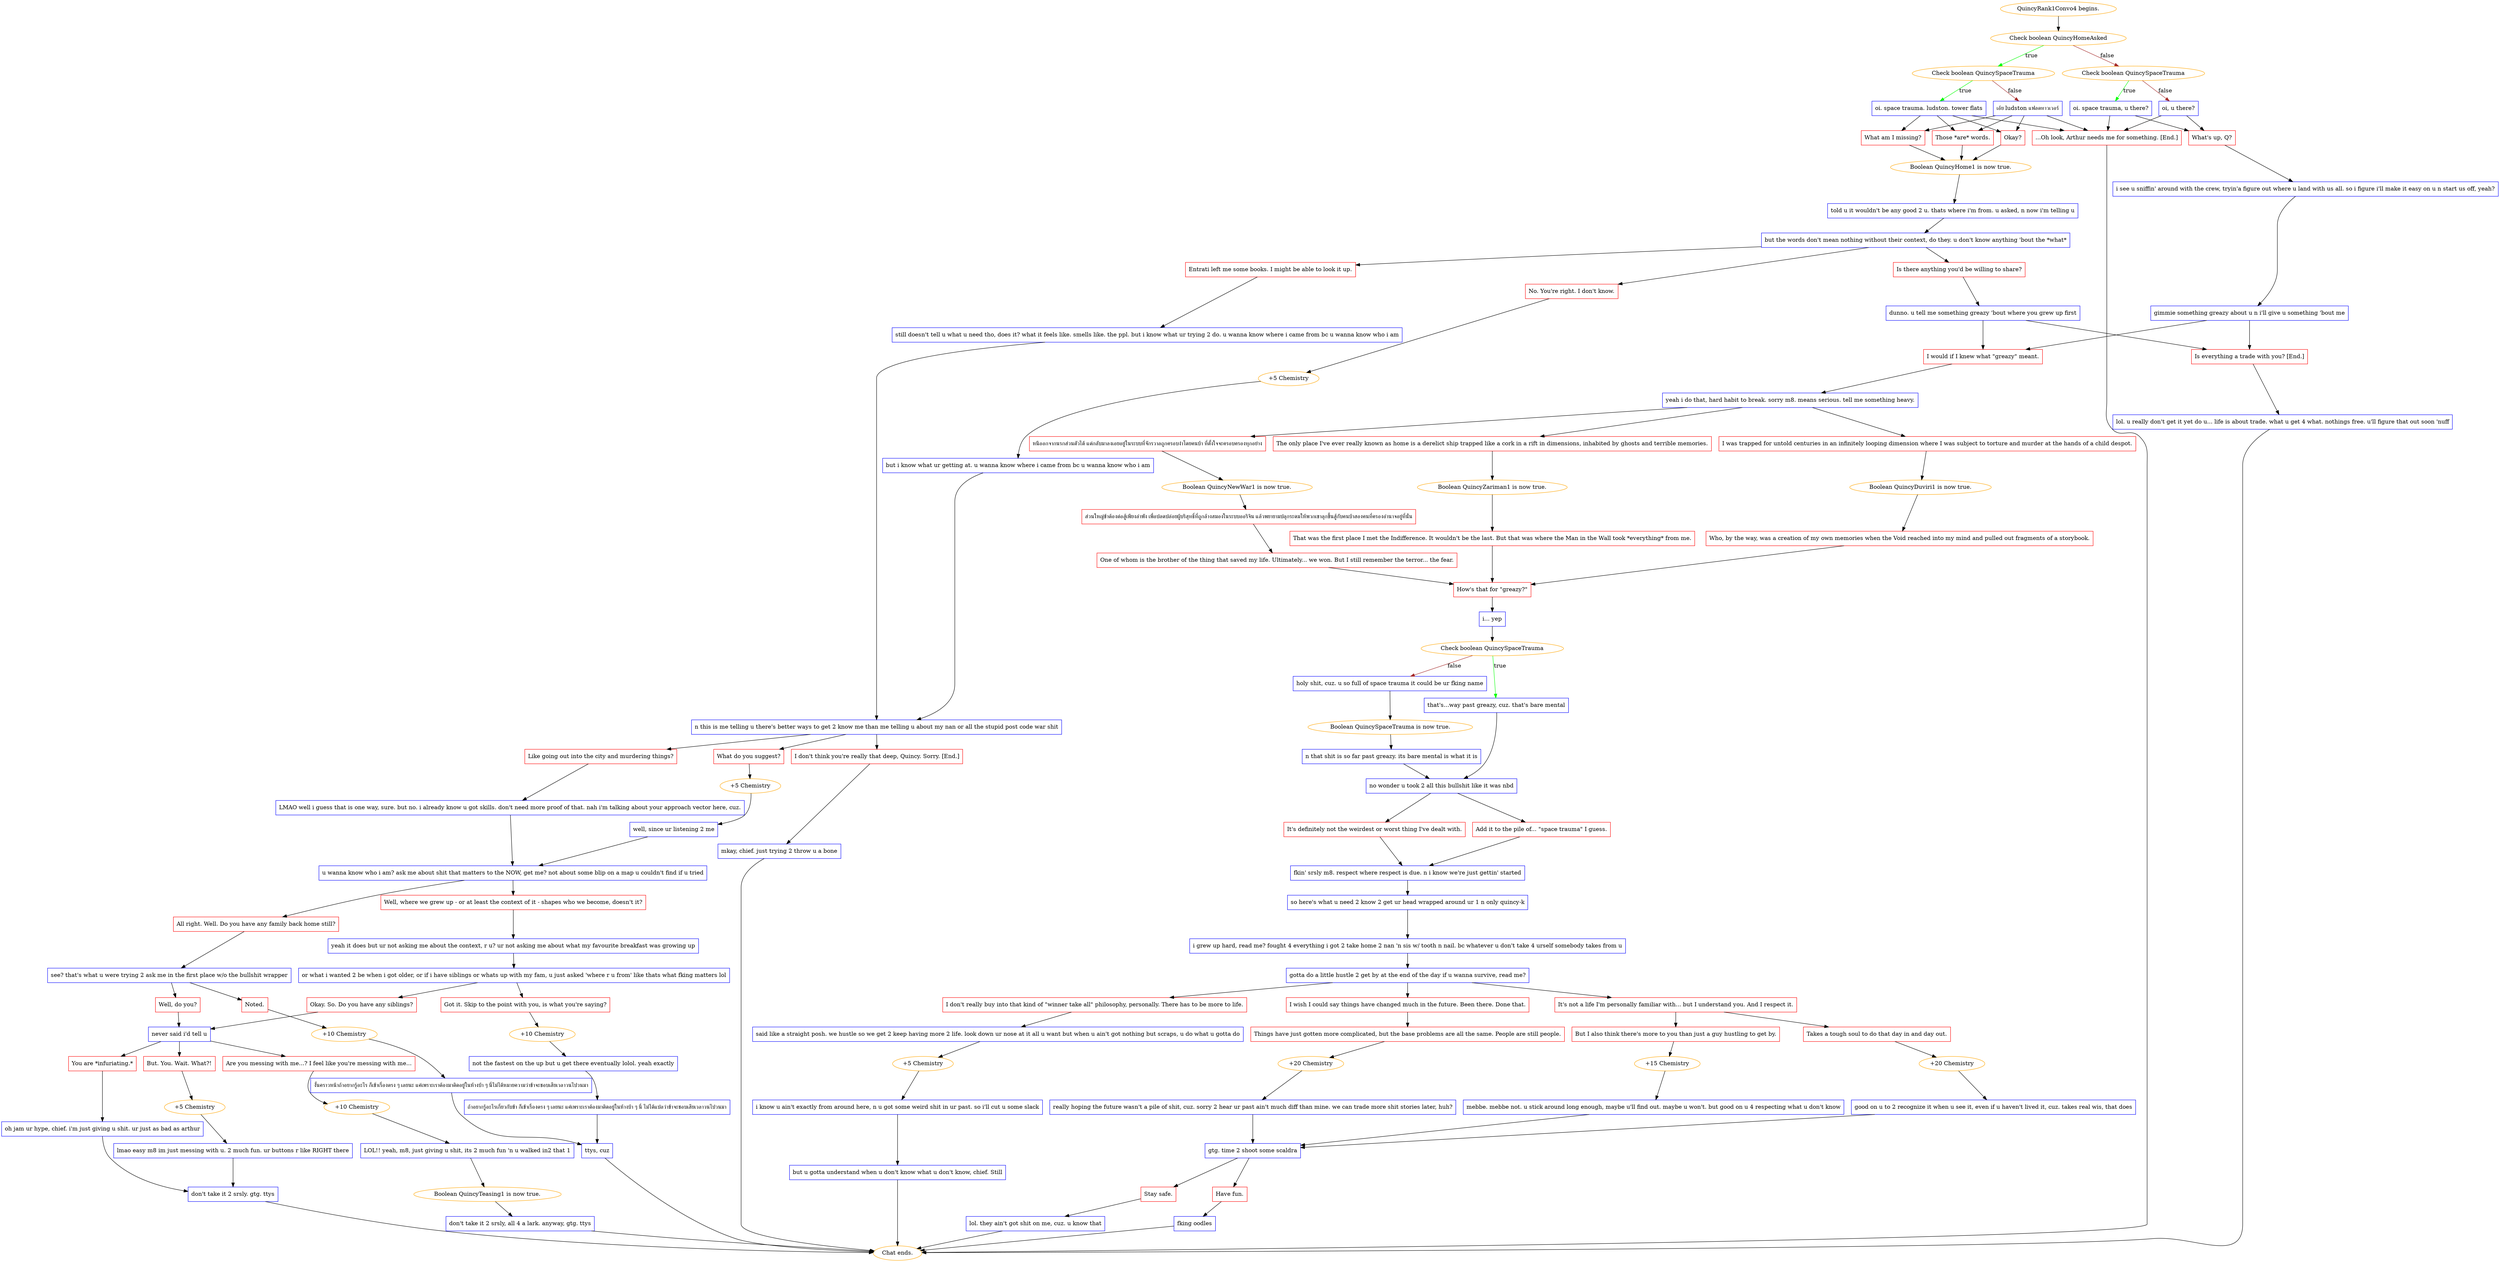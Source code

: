 digraph {
	"QuincyRank1Convo4 begins." [color=orange];
		"QuincyRank1Convo4 begins." -> j2158470131;
	j2158470131 [label="Check boolean QuincyHomeAsked",color=orange];
		j2158470131 -> j971829785 [label=true,color=green];
		j2158470131 -> j1123665772 [label=false,color=brown];
	j971829785 [label="Check boolean QuincySpaceTrauma",color=orange];
		j971829785 -> j237309772 [label=true,color=green];
		j971829785 -> j2424662950 [label=false,color=brown];
	j1123665772 [label="Check boolean QuincySpaceTrauma",color=orange];
		j1123665772 -> j1731798649 [label=true,color=green];
		j1123665772 -> j663926365 [label=false,color=brown];
	j237309772 [label="oi. space trauma. ludston. tower flats",shape=box,color=blue];
		j237309772 -> j1686740044;
		j237309772 -> j3226731857;
		j237309772 -> j1765849429;
		j237309772 -> j3220454255;
	j2424662950 [label="เอ้ย ludston แฟลตทาวเวอร์",shape=box,color=blue];
		j2424662950 -> j1686740044;
		j2424662950 -> j3226731857;
		j2424662950 -> j1765849429;
		j2424662950 -> j3220454255;
	j1731798649 [label="oi. space trauma, u there?",shape=box,color=blue];
		j1731798649 -> j1967715974;
		j1731798649 -> j3220454255;
	j663926365 [label="oi, u there?",shape=box,color=blue];
		j663926365 -> j1967715974;
		j663926365 -> j3220454255;
	j1686740044 [label="Okay?",shape=box,color=red];
		j1686740044 -> j325480202;
	j3226731857 [label="Those *are* words.",shape=box,color=red];
		j3226731857 -> j325480202;
	j1765849429 [label="What am I missing?",shape=box,color=red];
		j1765849429 -> j325480202;
	j3220454255 [label="...Oh look, Arthur needs me for something. [End.]",shape=box,color=red];
		j3220454255 -> "Chat ends.";
	j1967715974 [label="What's up, Q?",shape=box,color=red];
		j1967715974 -> j3172339012;
	j325480202 [label="Boolean QuincyHome1 is now true.",color=orange];
		j325480202 -> j3216566688;
	"Chat ends." [color=orange];
	j3172339012 [label="i see u sniffin' around with the crew, tryin'a figure out where u land with us all. so i figure i'll make it easy on u n start us off, yeah?",shape=box,color=blue];
		j3172339012 -> j2696931931;
	j3216566688 [label="told u it wouldn't be any good 2 u. thats where i'm from. u asked, n now i'm telling u",shape=box,color=blue];
		j3216566688 -> j2943162333;
	j2696931931 [label="gimmie something greazy about u n i'll give u something 'bout me",shape=box,color=blue];
		j2696931931 -> j91777077;
		j2696931931 -> j425636400;
	j2943162333 [label="but the words don't mean nothing without their context, do they. u don't know anything 'bout the *what*",shape=box,color=blue];
		j2943162333 -> j2111506343;
		j2943162333 -> j2633012472;
		j2943162333 -> j3624668475;
	j91777077 [label="I would if I knew what \"greazy\" meant.",shape=box,color=red];
		j91777077 -> j1280488067;
	j425636400 [label="Is everything a trade with you? [End.]",shape=box,color=red];
		j425636400 -> j779326962;
	j2111506343 [label="Entrati left me some books. I might be able to look it up.",shape=box,color=red];
		j2111506343 -> j3038827755;
	j2633012472 [label="No. You're right. I don't know.",shape=box,color=red];
		j2633012472 -> j1460695987;
	j3624668475 [label="Is there anything you'd be willing to share?",shape=box,color=red];
		j3624668475 -> j2100919195;
	j1280488067 [label="yeah i do that, hard habit to break. sorry m8. means serious. tell me something heavy.",shape=box,color=blue];
		j1280488067 -> j523163697;
		j1280488067 -> j1972117098;
		j1280488067 -> j3508435667;
	j779326962 [label="lol. u really don't get it yet do u... life is about trade. what u get 4 what. nothings free. u'll figure that out soon 'nuff",shape=box,color=blue];
		j779326962 -> "Chat ends.";
	j3038827755 [label="still doesn't tell u what u need tho, does it? what it feels like. smells like. the ppl. but i know what ur trying 2 do. u wanna know where i came from bc u wanna know who i am",shape=box,color=blue];
		j3038827755 -> j1184810791;
	j1460695987 [label="+5 Chemistry",color=orange];
		j1460695987 -> j657367852;
	j2100919195 [label="dunno. u tell me something greazy 'bout where you grew up first",shape=box,color=blue];
		j2100919195 -> j91777077;
		j2100919195 -> j425636400;
	j523163697 [label="หนีออกจากนรกส่วนตัวได้ แต่กลับมาลงเอยอยู่ในระบบที่จักรวาลถูกครอบงำโดยคนบ้า ที่ตั้งใจจะครอบครองทุกอย่าง",shape=box,color=red];
		j523163697 -> j3207266607;
	j1972117098 [label="The only place I've ever really known as home is a derelict ship trapped like a cork in a rift in dimensions, inhabited by ghosts and terrible memories.",shape=box,color=red];
		j1972117098 -> j2234788932;
	j3508435667 [label="I was trapped for untold centuries in an infinitely looping dimension where I was subject to torture and murder at the hands of a child despot.",shape=box,color=red];
		j3508435667 -> j298284091;
	j1184810791 [label="n this is me telling u there's better ways to get 2 know me than me telling u about my nan or all the stupid post code war shit",shape=box,color=blue];
		j1184810791 -> j1748613256;
		j1184810791 -> j1367947611;
		j1184810791 -> j4033450809;
	j657367852 [label="but i know what ur getting at. u wanna know where i came from bc u wanna know who i am",shape=box,color=blue];
		j657367852 -> j1184810791;
	j3207266607 [label="Boolean QuincyNewWar1 is now true.",color=orange];
		j3207266607 -> j3218877566;
	j2234788932 [label="Boolean QuincyZariman1 is now true.",color=orange];
		j2234788932 -> j1735773797;
	j298284091 [label="Boolean QuincyDuviri1 is now true.",color=orange];
		j298284091 -> j923196266;
	j1748613256 [label="Like going out into the city and murdering things?",shape=box,color=red];
		j1748613256 -> j886537817;
	j1367947611 [label="What do you suggest?",shape=box,color=red];
		j1367947611 -> j3196080471;
	j4033450809 [label="I don't think you're really that deep, Quincy. Sorry. [End.]",shape=box,color=red];
		j4033450809 -> j402708784;
	j3218877566 [label="ส่วนใหญ่ข้าต้องต่อสู้เพียงลำพัง เพื่อปลดปล่อยผู้บริสุทธิ์ที่ถูกล้างสมองในระบบออริจิน แล้วพยายามปลุกระดมให้พวกเขาลุกขึ้นสู้กับคนบ้าสองคนที่ครองอำนาจอยู่ที่นั่น",shape=box,color=red];
		j3218877566 -> j2065414605;
	j1735773797 [label="That was the first place I met the Indifference. It wouldn't be the last. But that was where the Man in the Wall took *everything* from me.",shape=box,color=red];
		j1735773797 -> j4086012369;
	j923196266 [label="Who, by the way, was a creation of my own memories when the Void reached into my mind and pulled out fragments of a storybook.",shape=box,color=red];
		j923196266 -> j4086012369;
	j886537817 [label="LMAO well i guess that is one way, sure. but no. i already know u got skills. don't need more proof of that. nah i'm talking about your approach vector here, cuz.",shape=box,color=blue];
		j886537817 -> j455409370;
	j3196080471 [label="+5 Chemistry",color=orange];
		j3196080471 -> j2781941556;
	j402708784 [label="mkay, chief. just trying 2 throw u a bone",shape=box,color=blue];
		j402708784 -> "Chat ends.";
	j2065414605 [label="One of whom is the brother of the thing that saved my life. Ultimately... we won. But I still remember the terror... the fear.",shape=box,color=red];
		j2065414605 -> j4086012369;
	j4086012369 [label="How's that for \"greazy?\"",shape=box,color=red];
		j4086012369 -> j2863638129;
	j455409370 [label="u wanna know who i am? ask me about shit that matters to the NOW, get me? not about some blip on a map u couldn't find if u tried",shape=box,color=blue];
		j455409370 -> j670762999;
		j455409370 -> j835447963;
	j2781941556 [label="well, since ur listening 2 me",shape=box,color=blue];
		j2781941556 -> j455409370;
	j2863638129 [label="i... yep",shape=box,color=blue];
		j2863638129 -> j2112497548;
	j670762999 [label="Well, where we grew up - or at least the context of it - shapes who we become, doesn't it?",shape=box,color=red];
		j670762999 -> j4192501903;
	j835447963 [label="All right. Well. Do you have any family back home still?",shape=box,color=red];
		j835447963 -> j2165811496;
	j2112497548 [label="Check boolean QuincySpaceTrauma",color=orange];
		j2112497548 -> j2281824151 [label=true,color=green];
		j2112497548 -> j2698725883 [label=false,color=brown];
	j4192501903 [label="yeah it does but ur not asking me about the context, r u? ur not asking me about what my favourite breakfast was growing up",shape=box,color=blue];
		j4192501903 -> j2497390192;
	j2165811496 [label="see? that's what u were trying 2 ask me in the first place w/o the bullshit wrapper",shape=box,color=blue];
		j2165811496 -> j786214933;
		j2165811496 -> j3856389781;
	j2281824151 [label="that's...way past greazy, cuz. that's bare mental",shape=box,color=blue];
		j2281824151 -> j2688020870;
	j2698725883 [label="holy shit, cuz. u so full of space trauma it could be ur fking name",shape=box,color=blue];
		j2698725883 -> j828139757;
	j2497390192 [label="or what i wanted 2 be when i got older, or if i have siblings or whats up with my fam, u just asked 'where r u from' like thats what fking matters lol",shape=box,color=blue];
		j2497390192 -> j2641739735;
		j2497390192 -> j120386530;
	j786214933 [label="Well, do you?",shape=box,color=red];
		j786214933 -> j3761550292;
	j3856389781 [label="Noted.",shape=box,color=red];
		j3856389781 -> j2777745534;
	j2688020870 [label="no wonder u took 2 all this bullshit like it was nbd",shape=box,color=blue];
		j2688020870 -> j213963712;
		j2688020870 -> j1983488526;
	j828139757 [label="Boolean QuincySpaceTrauma is now true.",color=orange];
		j828139757 -> j1033420881;
	j2641739735 [label="Got it. Skip to the point with you, is what you're saying?",shape=box,color=red];
		j2641739735 -> j2445866403;
	j120386530 [label="Okay. So. Do you have any siblings?",shape=box,color=red];
		j120386530 -> j3761550292;
	j3761550292 [label="never said i'd tell u",shape=box,color=blue];
		j3761550292 -> j3329400993;
		j3761550292 -> j1014983766;
		j3761550292 -> j1638577891;
	j2777745534 [label="+10 Chemistry",color=orange];
		j2777745534 -> j215829138;
	j213963712 [label="It's definitely not the weirdest or worst thing I've dealt with.",shape=box,color=red];
		j213963712 -> j2752330197;
	j1983488526 [label="Add it to the pile of... \"space trauma\" I guess.",shape=box,color=red];
		j1983488526 -> j2752330197;
	j1033420881 [label="n that shit is so far past greazy. its bare mental is what it is",shape=box,color=blue];
		j1033420881 -> j2688020870;
	j2445866403 [label="+10 Chemistry",color=orange];
		j2445866403 -> j2561023227;
	j3329400993 [label="But. You. Wait. What?!",shape=box,color=red];
		j3329400993 -> j2098369385;
	j1014983766 [label="Are you messing with me...? I feel like you're messing with me...",shape=box,color=red];
		j1014983766 -> j3705777714;
	j1638577891 [label="You are *infuriating.*",shape=box,color=red];
		j1638577891 -> j1053197866;
	j215829138 [label="งั้นคราวหน้าถ้าอยากรู้อะไร ก็เข้าเรื่องตรง ๆ เลยนะ แค่เพราะเราต้องมาติดอยู่ในห้างบ้า ๆ นี่ไม่ได้หมายความว่าข้าจะชอบเสียเวลาวนไปวนมา",shape=box,color=blue];
		j215829138 -> j679211050;
	j2752330197 [label="fkin' srsly m8. respect where respect is due. n i know we're just gettin' started",shape=box,color=blue];
		j2752330197 -> j2856625496;
	j2561023227 [label="not the fastest on the up but u get there eventually lolol. yeah exactly",shape=box,color=blue];
		j2561023227 -> j3065073857;
	j2098369385 [label="+5 Chemistry",color=orange];
		j2098369385 -> j3863203298;
	j3705777714 [label="+10 Chemistry",color=orange];
		j3705777714 -> j1018339984;
	j1053197866 [label="oh jam ur hype, chief. i'm just giving u shit. ur just as bad as arthur",shape=box,color=blue];
		j1053197866 -> j458765880;
	j679211050 [label="ttys, cuz",shape=box,color=blue];
		j679211050 -> "Chat ends.";
	j2856625496 [label="so here's what u need 2 know 2 get ur head wrapped around ur 1 n only quincy-k",shape=box,color=blue];
		j2856625496 -> j3304090981;
	j3065073857 [label="ถ้าอยากรู้อะไรเกี่ยวกับข้า ก็เข้าเรื่องตรง ๆ เลยนะ แค่เพราะเราต้องมาติดอยู่ในห้างบ้า ๆ นี่ ไม่ได้แปลว่าข้าจะชอบเสียเวลาวนไปวนมา",shape=box,color=blue];
		j3065073857 -> j679211050;
	j3863203298 [label="lmao easy m8 im just messing with u. 2 much fun. ur buttons r like RIGHT there",shape=box,color=blue];
		j3863203298 -> j458765880;
	j1018339984 [label="LOL!! yeah, m8, just giving u shit, its 2 much fun 'n u walked in2 that 1",shape=box,color=blue];
		j1018339984 -> j3781285900;
	j458765880 [label="don't take it 2 srsly. gtg. ttys",shape=box,color=blue];
		j458765880 -> "Chat ends.";
	j3304090981 [label="i grew up hard, read me? fought 4 everything i got 2 take home 2 nan 'n sis w/ tooth n nail. bc whatever u don't take 4 urself somebody takes from u",shape=box,color=blue];
		j3304090981 -> j3556783901;
	j3781285900 [label="Boolean QuincyTeasing1 is now true.",color=orange];
		j3781285900 -> j3195375350;
	j3556783901 [label="gotta do a little hustle 2 get by at the end of the day if u wanna survive, read me?",shape=box,color=blue];
		j3556783901 -> j4154235289;
		j3556783901 -> j2916763992;
		j3556783901 -> j1854080530;
	j3195375350 [label="don't take it 2 srsly, all 4 a lark. anyway, gtg. ttys",shape=box,color=blue];
		j3195375350 -> "Chat ends.";
	j4154235289 [label="I wish I could say things have changed much in the future. Been there. Done that.",shape=box,color=red];
		j4154235289 -> j3674281763;
	j2916763992 [label="It's not a life I'm personally familiar with... but I understand you. And I respect it.",shape=box,color=red];
		j2916763992 -> j598230085;
		j2916763992 -> j1871681627;
	j1854080530 [label="I don't really buy into that kind of \"winner take all\" philosophy, personally. There has to be more to life.",shape=box,color=red];
		j1854080530 -> j3993159337;
	j3674281763 [label="Things have just gotten more complicated, but the base problems are all the same. People are still people.",shape=box,color=red];
		j3674281763 -> j1383258395;
	j598230085 [label="But I also think there's more to you than just a guy hustling to get by.",shape=box,color=red];
		j598230085 -> j2367189834;
	j1871681627 [label="Takes a tough soul to do that day in and day out.",shape=box,color=red];
		j1871681627 -> j1721184508;
	j3993159337 [label="said like a straight posh. we hustle so we get 2 keep having more 2 life. look down ur nose at it all u want but when u ain't got nothing but scraps, u do what u gotta do",shape=box,color=blue];
		j3993159337 -> j17378176;
	j1383258395 [label="+20 Chemistry",color=orange];
		j1383258395 -> j4235126265;
	j2367189834 [label="+15 Chemistry",color=orange];
		j2367189834 -> j2547538520;
	j1721184508 [label="+20 Chemistry",color=orange];
		j1721184508 -> j721122359;
	j17378176 [label="+5 Chemistry",color=orange];
		j17378176 -> j2298024421;
	j4235126265 [label="really hoping the future wasn't a pile of shit, cuz. sorry 2 hear ur past ain't much diff than mine. we can trade more shit stories later, huh?",shape=box,color=blue];
		j4235126265 -> j2053101517;
	j2547538520 [label="mebbe. mebbe not. u stick around long enough, maybe u'll find out. maybe u won't. but good on u 4 respecting what u don't know",shape=box,color=blue];
		j2547538520 -> j2053101517;
	j721122359 [label="good on u to 2 recognize it when u see it, even if u haven't lived it, cuz. takes real wis, that does",shape=box,color=blue];
		j721122359 -> j2053101517;
	j2298024421 [label="i know u ain't exactly from around here, n u got some weird shit in ur past. so i'll cut u some slack",shape=box,color=blue];
		j2298024421 -> j832765882;
	j2053101517 [label="gtg. time 2 shoot some scaldra",shape=box,color=blue];
		j2053101517 -> j3162736228;
		j2053101517 -> j3043657908;
	j832765882 [label="but u gotta understand when u don't know what u don't know, chief. Still",shape=box,color=blue];
		j832765882 -> "Chat ends.";
	j3162736228 [label="Have fun.",shape=box,color=red];
		j3162736228 -> j2187667087;
	j3043657908 [label="Stay safe.",shape=box,color=red];
		j3043657908 -> j950311420;
	j2187667087 [label="fking oodles",shape=box,color=blue];
		j2187667087 -> "Chat ends.";
	j950311420 [label="lol. they ain't got shit on me, cuz. u know that",shape=box,color=blue];
		j950311420 -> "Chat ends.";
}